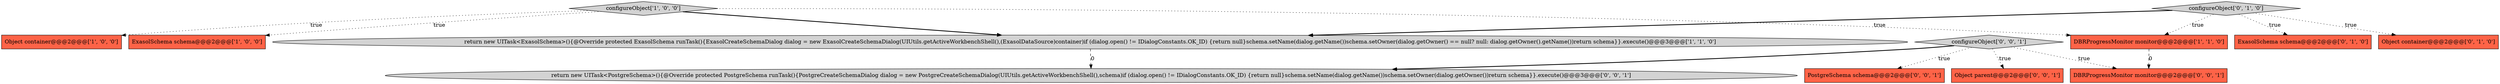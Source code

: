digraph {
9 [style = filled, label = "configureObject['0', '0', '1']", fillcolor = lightgray, shape = diamond image = "AAA0AAABBB3BBB"];
3 [style = filled, label = "configureObject['1', '0', '0']", fillcolor = lightgray, shape = diamond image = "AAA0AAABBB1BBB"];
5 [style = filled, label = "ExasolSchema schema@@@2@@@['0', '1', '0']", fillcolor = tomato, shape = box image = "AAA0AAABBB2BBB"];
0 [style = filled, label = "Object container@@@2@@@['1', '0', '0']", fillcolor = tomato, shape = box image = "AAA0AAABBB1BBB"];
6 [style = filled, label = "Object container@@@2@@@['0', '1', '0']", fillcolor = tomato, shape = box image = "AAA0AAABBB2BBB"];
1 [style = filled, label = "ExasolSchema schema@@@2@@@['1', '0', '0']", fillcolor = tomato, shape = box image = "AAA0AAABBB1BBB"];
7 [style = filled, label = "configureObject['0', '1', '0']", fillcolor = lightgray, shape = diamond image = "AAA0AAABBB2BBB"];
11 [style = filled, label = "DBRProgressMonitor monitor@@@2@@@['0', '0', '1']", fillcolor = tomato, shape = box image = "AAA0AAABBB3BBB"];
4 [style = filled, label = "return new UITask<ExasolSchema>(){@Override protected ExasolSchema runTask(){ExasolCreateSchemaDialog dialog = new ExasolCreateSchemaDialog(UIUtils.getActiveWorkbenchShell(),(ExasolDataSource)container)if (dialog.open() != IDialogConstants.OK_ID) {return null}schema.setName(dialog.getName())schema.setOwner(dialog.getOwner() == null? null: dialog.getOwner().getName())return schema}}.execute()@@@3@@@['1', '1', '0']", fillcolor = lightgray, shape = ellipse image = "AAA0AAABBB1BBB"];
8 [style = filled, label = "Object parent@@@2@@@['0', '0', '1']", fillcolor = tomato, shape = box image = "AAA0AAABBB3BBB"];
2 [style = filled, label = "DBRProgressMonitor monitor@@@2@@@['1', '1', '0']", fillcolor = tomato, shape = box image = "AAA0AAABBB1BBB"];
12 [style = filled, label = "return new UITask<PostgreSchema>(){@Override protected PostgreSchema runTask(){PostgreCreateSchemaDialog dialog = new PostgreCreateSchemaDialog(UIUtils.getActiveWorkbenchShell(),schema)if (dialog.open() != IDialogConstants.OK_ID) {return null}schema.setName(dialog.getName())schema.setOwner(dialog.getOwner())return schema}}.execute()@@@3@@@['0', '0', '1']", fillcolor = lightgray, shape = ellipse image = "AAA0AAABBB3BBB"];
10 [style = filled, label = "PostgreSchema schema@@@2@@@['0', '0', '1']", fillcolor = tomato, shape = box image = "AAA0AAABBB3BBB"];
7->2 [style = dotted, label="true"];
9->11 [style = dotted, label="true"];
9->8 [style = dotted, label="true"];
2->11 [style = dashed, label="0"];
7->4 [style = bold, label=""];
4->12 [style = dashed, label="0"];
3->2 [style = dotted, label="true"];
3->4 [style = bold, label=""];
3->1 [style = dotted, label="true"];
9->10 [style = dotted, label="true"];
9->12 [style = bold, label=""];
7->5 [style = dotted, label="true"];
3->0 [style = dotted, label="true"];
7->6 [style = dotted, label="true"];
}
